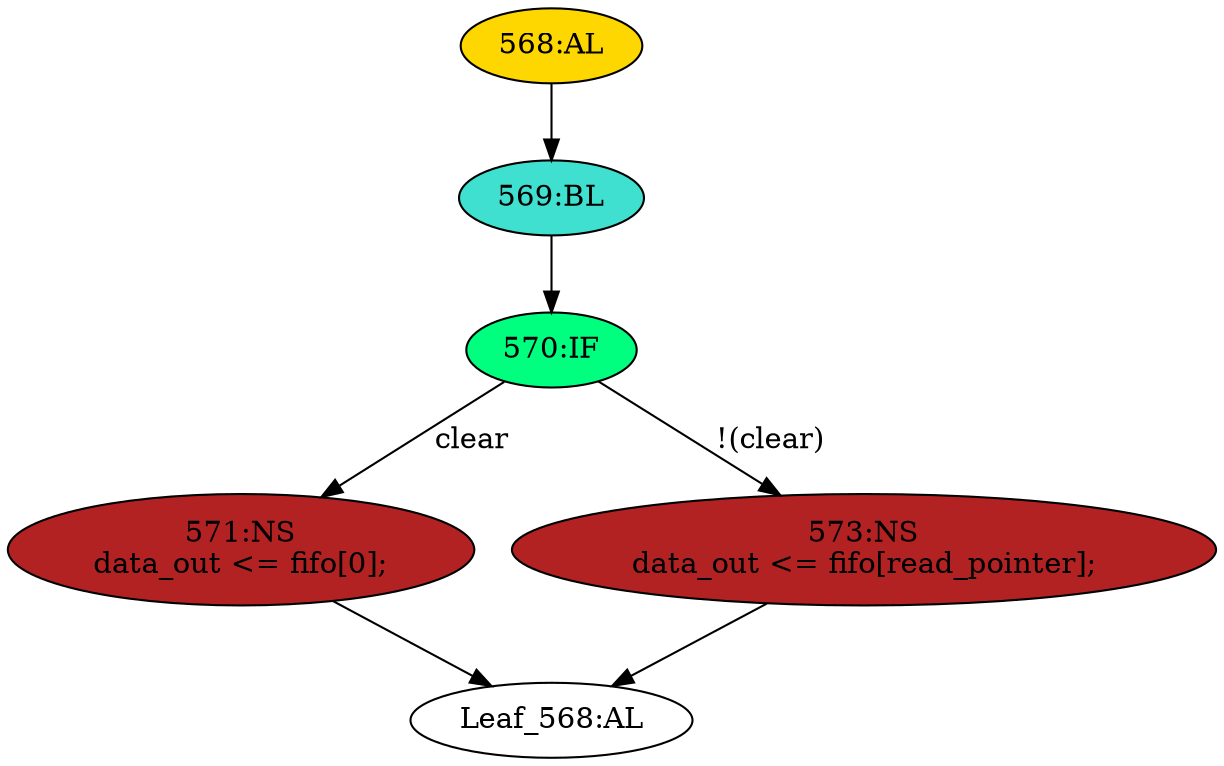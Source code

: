 strict digraph "" {
	node [label="\N"];
	"568:AL"	 [ast="<pyverilog.vparser.ast.Always object at 0x7fac07cfacd0>",
		clk_sens=True,
		fillcolor=gold,
		label="568:AL",
		sens="['clk']",
		statements="[]",
		style=filled,
		typ=Always,
		use_var="['clear', 'fifo', 'read_pointer']"];
	"569:BL"	 [ast="<pyverilog.vparser.ast.Block object at 0x7fac07cfadd0>",
		fillcolor=turquoise,
		label="569:BL",
		statements="[]",
		style=filled,
		typ=Block];
	"568:AL" -> "569:BL"	 [cond="[]",
		lineno=None];
	"570:IF"	 [ast="<pyverilog.vparser.ast.IfStatement object at 0x7fac07cfae10>",
		fillcolor=springgreen,
		label="570:IF",
		statements="[]",
		style=filled,
		typ=IfStatement];
	"569:BL" -> "570:IF"	 [cond="[]",
		lineno=None];
	"571:NS"	 [ast="<pyverilog.vparser.ast.NonblockingSubstitution object at 0x7fac07d20050>",
		fillcolor=firebrick,
		label="571:NS
data_out <= fifo[0];",
		statements="[<pyverilog.vparser.ast.NonblockingSubstitution object at 0x7fac07d20050>]",
		style=filled,
		typ=NonblockingSubstitution];
	"570:IF" -> "571:NS"	 [cond="['clear']",
		label=clear,
		lineno=570];
	"573:NS"	 [ast="<pyverilog.vparser.ast.NonblockingSubstitution object at 0x7fac07cfae50>",
		fillcolor=firebrick,
		label="573:NS
data_out <= fifo[read_pointer];",
		statements="[<pyverilog.vparser.ast.NonblockingSubstitution object at 0x7fac07cfae50>]",
		style=filled,
		typ=NonblockingSubstitution];
	"570:IF" -> "573:NS"	 [cond="['clear']",
		label="!(clear)",
		lineno=570];
	"Leaf_568:AL"	 [def_var="['data_out']",
		label="Leaf_568:AL"];
	"571:NS" -> "Leaf_568:AL"	 [cond="[]",
		lineno=None];
	"573:NS" -> "Leaf_568:AL"	 [cond="[]",
		lineno=None];
}
